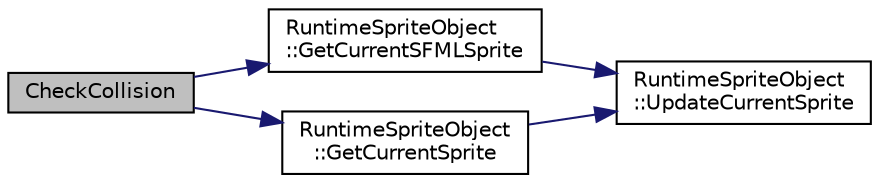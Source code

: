 digraph "CheckCollision"
{
  edge [fontname="Helvetica",fontsize="10",labelfontname="Helvetica",labelfontsize="10"];
  node [fontname="Helvetica",fontsize="10",shape=record];
  rankdir="LR";
  Node1 [label="CheckCollision",height=0.2,width=0.4,color="black", fillcolor="grey75", style="filled" fontcolor="black"];
  Node1 -> Node2 [color="midnightblue",fontsize="10",style="solid",fontname="Helvetica"];
  Node2 [label="RuntimeSpriteObject\l::GetCurrentSFMLSprite",height=0.2,width=0.4,color="black", fillcolor="white", style="filled",URL="$dd/d1a/class_runtime_sprite_object.html#ae0638cad11391ac353a252d46e302882"];
  Node2 -> Node3 [color="midnightblue",fontsize="10",style="solid",fontname="Helvetica"];
  Node3 [label="RuntimeSpriteObject\l::UpdateCurrentSprite",height=0.2,width=0.4,color="black", fillcolor="white", style="filled",URL="$dd/d1a/class_runtime_sprite_object.html#a51a1331cb303af16df425f5bbafd0ad0"];
  Node1 -> Node4 [color="midnightblue",fontsize="10",style="solid",fontname="Helvetica"];
  Node4 [label="RuntimeSpriteObject\l::GetCurrentSprite",height=0.2,width=0.4,color="black", fillcolor="white", style="filled",URL="$dd/d1a/class_runtime_sprite_object.html#a3a461be84dfca2e5e11ce16fdaf30a91"];
  Node4 -> Node3 [color="midnightblue",fontsize="10",style="solid",fontname="Helvetica"];
}
